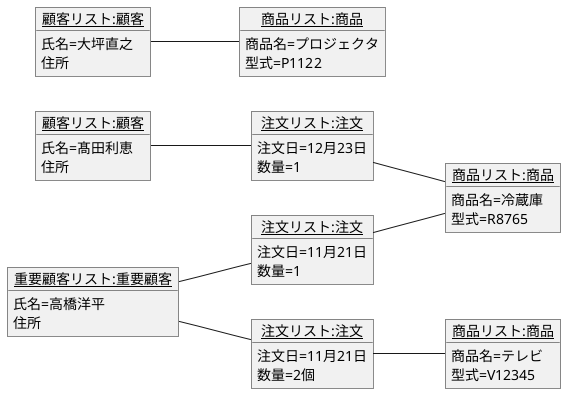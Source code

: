 @startuml 演習3-7_注文
left to right direction
    object "<u>注文リスト:注文</u>" as order1{
        注文日=11月21日
        数量=2個
    }
    
    object "<u>注文リスト:注文</u>" as order2{
        注文日=11月21日
        数量=1
    }

    object "<u>注文リスト:注文</u>" as order3{
        注文日=12月23日
        数量=1
    }

    object "<u>商品リスト:商品</u>" as product1{
        商品名=テレビ
        型式=V12345
    }

    object "<u>商品リスト:商品</u>" as product2{
        商品名=冷蔵庫
        型式=R8765
    }

    object "<u>商品リスト:商品</u>" as product3{
        商品名=プロジェクタ
        型式=P1122
    }

    object "<u>顧客リスト:顧客</u>" as customer1{
        氏名=髙田利恵
        住所
    }

    object "<u>顧客リスト:顧客</u>" as customer2{
        氏名=大坪直之
        住所
    }

    object "<u>重要顧客リスト:重要顧客</u>" as importantcustomer{
        氏名=高橋洋平
        住所
    }

    order1 -- product1
    order2 -- product2
    order3 -up- customer1
    order3 -- product2
    customer2 -- product3


    importantcustomer -- order1
    importantcustomer -- order2
@enduml